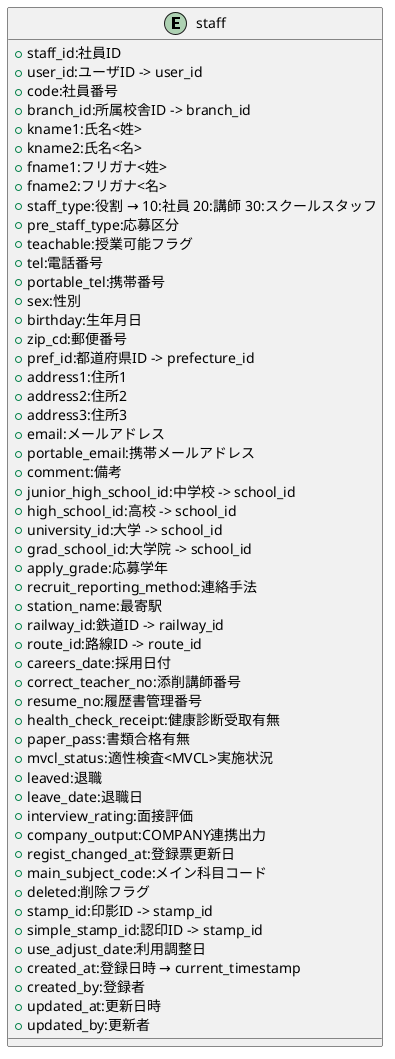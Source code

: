 @startuml

entity "staff"{
    + staff_id:社員ID
    + user_id:ユーザID -> user_id
    + code:社員番号
    + branch_id:所属校舎ID -> branch_id
    + kname1:氏名<姓>
    + kname2:氏名<名>
    + fname1:フリガナ<姓>
    + fname2:フリガナ<名>
    + staff_type:役割 → 10:社員 20:講師 30:スクールスタッフ
    + pre_staff_type:応募区分
    + teachable:授業可能フラグ
    + tel:電話番号
    + portable_tel:携帯番号
    + sex:性別
    + birthday:生年月日
    + zip_cd:郵便番号
    + pref_id:都道府県ID -> prefecture_id
    + address1:住所1
    + address2:住所2
    + address3:住所3
    + email:メールアドレス
    + portable_email:携帯メールアドレス
    + comment:備考
    + junior_high_school_id:中学校 -> school_id
    + high_school_id:高校 -> school_id
    + university_id:大学 -> school_id
    + grad_school_id:大学院 -> school_id
    + apply_grade:応募学年
    + recruit_reporting_method:連絡手法
    + station_name:最寄駅
    + railway_id:鉄道ID -> railway_id
    + route_id:路線ID -> route_id
    + careers_date:採用日付
    + correct_teacher_no:添削講師番号
    + resume_no:履歴書管理番号
    + health_check_receipt:健康診断受取有無
    + paper_pass:書類合格有無
    + mvcl_status:適性検査<MVCL>実施状況
    + leaved:退職
    + leave_date:退職日
    + interview_rating:面接評価
    + company_output:COMPANY連携出力
    + regist_changed_at:登録票更新日
    + main_subject_code:メイン科目コード
    + deleted:削除フラグ
    + stamp_id:印影ID -> stamp_id
    + simple_stamp_id:認印ID -> stamp_id
    + use_adjust_date:利用調整日
    + created_at:登録日時 → current_timestamp
    + created_by:登録者
    + updated_at:更新日時
    + updated_by:更新者
}

@enduml